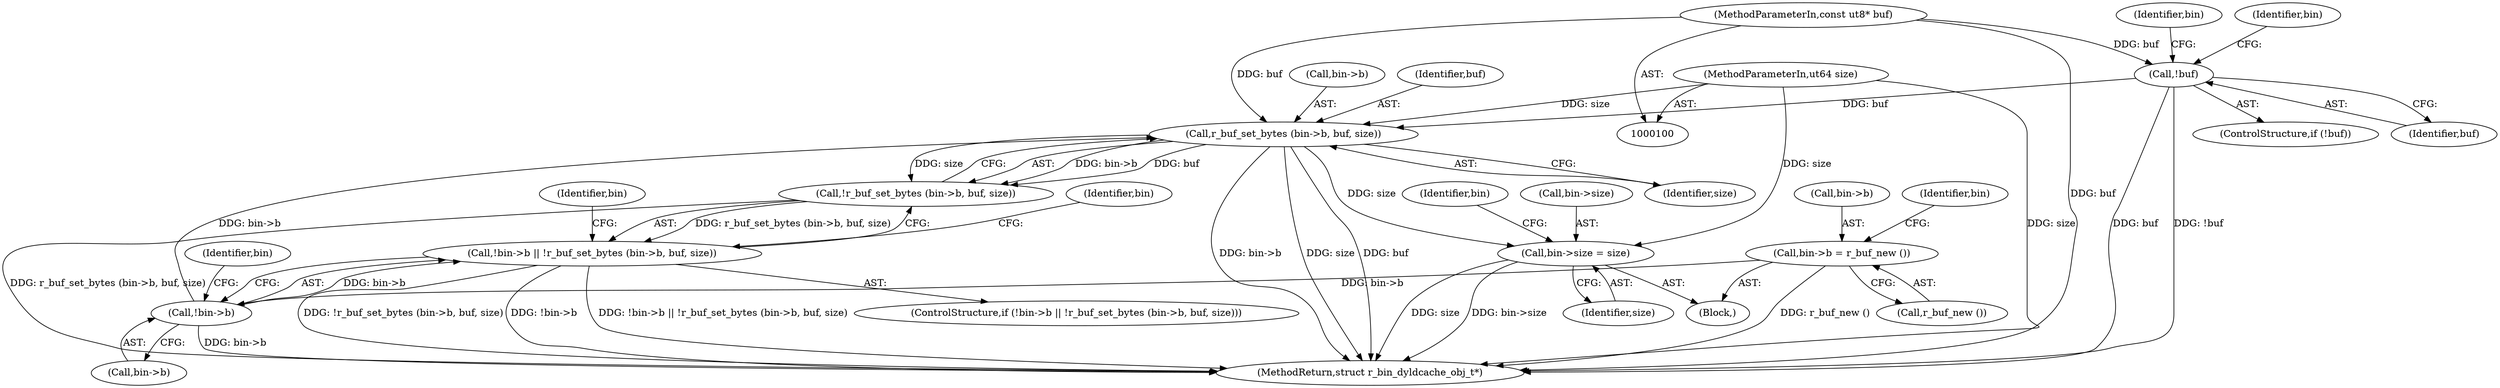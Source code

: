 digraph "0_radare2_4e98402f09a0ef0bb8559a33a4c1988c54938eaf_0@pointer" {
"1000129" [label="(Call,r_buf_set_bytes (bin->b, buf, size))"];
"1000124" [label="(Call,!bin->b)"];
"1000117" [label="(Call,bin->b = r_buf_new ())"];
"1000111" [label="(Call,!buf)"];
"1000101" [label="(MethodParameterIn,const ut8* buf)"];
"1000102" [label="(MethodParameterIn,ut64 size)"];
"1000128" [label="(Call,!r_buf_set_bytes (bin->b, buf, size))"];
"1000123" [label="(Call,!bin->b || !r_buf_set_bytes (bin->b, buf, size))"];
"1000147" [label="(Call,bin->size = size)"];
"1000126" [label="(Identifier,bin)"];
"1000122" [label="(ControlStructure,if (!bin->b || !r_buf_set_bytes (bin->b, buf, size)))"];
"1000123" [label="(Call,!bin->b || !r_buf_set_bytes (bin->b, buf, size))"];
"1000147" [label="(Call,bin->size = size)"];
"1000142" [label="(Identifier,bin)"];
"1000118" [label="(Call,bin->b)"];
"1000138" [label="(Identifier,bin)"];
"1000130" [label="(Call,bin->b)"];
"1000102" [label="(MethodParameterIn,ut64 size)"];
"1000134" [label="(Identifier,size)"];
"1000111" [label="(Call,!buf)"];
"1000110" [label="(ControlStructure,if (!buf))"];
"1000151" [label="(Identifier,size)"];
"1000125" [label="(Call,bin->b)"];
"1000116" [label="(Identifier,bin)"];
"1000121" [label="(Call,r_buf_new ())"];
"1000133" [label="(Identifier,buf)"];
"1000153" [label="(Identifier,bin)"];
"1000103" [label="(Block,)"];
"1000117" [label="(Call,bin->b = r_buf_new ())"];
"1000148" [label="(Call,bin->size)"];
"1000129" [label="(Call,r_buf_set_bytes (bin->b, buf, size))"];
"1000119" [label="(Identifier,bin)"];
"1000101" [label="(MethodParameterIn,const ut8* buf)"];
"1000128" [label="(Call,!r_buf_set_bytes (bin->b, buf, size))"];
"1000131" [label="(Identifier,bin)"];
"1000154" [label="(MethodReturn,struct r_bin_dyldcache_obj_t*)"];
"1000112" [label="(Identifier,buf)"];
"1000124" [label="(Call,!bin->b)"];
"1000129" -> "1000128"  [label="AST: "];
"1000129" -> "1000134"  [label="CFG: "];
"1000130" -> "1000129"  [label="AST: "];
"1000133" -> "1000129"  [label="AST: "];
"1000134" -> "1000129"  [label="AST: "];
"1000128" -> "1000129"  [label="CFG: "];
"1000129" -> "1000154"  [label="DDG: bin->b"];
"1000129" -> "1000154"  [label="DDG: size"];
"1000129" -> "1000154"  [label="DDG: buf"];
"1000129" -> "1000128"  [label="DDG: bin->b"];
"1000129" -> "1000128"  [label="DDG: buf"];
"1000129" -> "1000128"  [label="DDG: size"];
"1000124" -> "1000129"  [label="DDG: bin->b"];
"1000111" -> "1000129"  [label="DDG: buf"];
"1000101" -> "1000129"  [label="DDG: buf"];
"1000102" -> "1000129"  [label="DDG: size"];
"1000129" -> "1000147"  [label="DDG: size"];
"1000124" -> "1000123"  [label="AST: "];
"1000124" -> "1000125"  [label="CFG: "];
"1000125" -> "1000124"  [label="AST: "];
"1000131" -> "1000124"  [label="CFG: "];
"1000123" -> "1000124"  [label="CFG: "];
"1000124" -> "1000154"  [label="DDG: bin->b"];
"1000124" -> "1000123"  [label="DDG: bin->b"];
"1000117" -> "1000124"  [label="DDG: bin->b"];
"1000117" -> "1000103"  [label="AST: "];
"1000117" -> "1000121"  [label="CFG: "];
"1000118" -> "1000117"  [label="AST: "];
"1000121" -> "1000117"  [label="AST: "];
"1000126" -> "1000117"  [label="CFG: "];
"1000117" -> "1000154"  [label="DDG: r_buf_new ()"];
"1000111" -> "1000110"  [label="AST: "];
"1000111" -> "1000112"  [label="CFG: "];
"1000112" -> "1000111"  [label="AST: "];
"1000116" -> "1000111"  [label="CFG: "];
"1000119" -> "1000111"  [label="CFG: "];
"1000111" -> "1000154"  [label="DDG: buf"];
"1000111" -> "1000154"  [label="DDG: !buf"];
"1000101" -> "1000111"  [label="DDG: buf"];
"1000101" -> "1000100"  [label="AST: "];
"1000101" -> "1000154"  [label="DDG: buf"];
"1000102" -> "1000100"  [label="AST: "];
"1000102" -> "1000154"  [label="DDG: size"];
"1000102" -> "1000147"  [label="DDG: size"];
"1000128" -> "1000123"  [label="AST: "];
"1000123" -> "1000128"  [label="CFG: "];
"1000128" -> "1000154"  [label="DDG: r_buf_set_bytes (bin->b, buf, size)"];
"1000128" -> "1000123"  [label="DDG: r_buf_set_bytes (bin->b, buf, size)"];
"1000123" -> "1000122"  [label="AST: "];
"1000138" -> "1000123"  [label="CFG: "];
"1000142" -> "1000123"  [label="CFG: "];
"1000123" -> "1000154"  [label="DDG: !bin->b"];
"1000123" -> "1000154"  [label="DDG: !bin->b || !r_buf_set_bytes (bin->b, buf, size)"];
"1000123" -> "1000154"  [label="DDG: !r_buf_set_bytes (bin->b, buf, size)"];
"1000147" -> "1000103"  [label="AST: "];
"1000147" -> "1000151"  [label="CFG: "];
"1000148" -> "1000147"  [label="AST: "];
"1000151" -> "1000147"  [label="AST: "];
"1000153" -> "1000147"  [label="CFG: "];
"1000147" -> "1000154"  [label="DDG: size"];
"1000147" -> "1000154"  [label="DDG: bin->size"];
}
